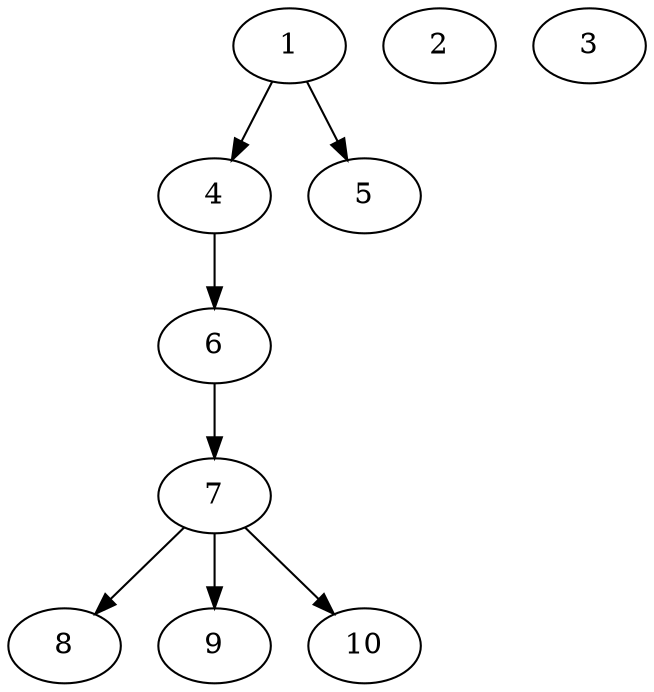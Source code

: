 // DAG automatically generated by daggen at Thu Oct  3 13:58:05 2019
// ./daggen --dot -n 10 --ccr 0.5 --fat 0.5 --regular 0.5 --density 0.6 --mindata 5242880 --maxdata 52428800 
digraph G {
  1 [size="101859328", alpha="0.10", expect_size="50929664"] 
  1 -> 4 [size ="50929664"]
  1 -> 5 [size ="50929664"]
  2 [size="69763072", alpha="0.18", expect_size="34881536"] 
  3 [size="103378944", alpha="0.12", expect_size="51689472"] 
  4 [size="91738112", alpha="0.20", expect_size="45869056"] 
  4 -> 6 [size ="45869056"]
  5 [size="71684096", alpha="0.01", expect_size="35842048"] 
  6 [size="81235968", alpha="0.02", expect_size="40617984"] 
  6 -> 7 [size ="40617984"]
  7 [size="11044864", alpha="0.01", expect_size="5522432"] 
  7 -> 8 [size ="5522432"]
  7 -> 9 [size ="5522432"]
  7 -> 10 [size ="5522432"]
  8 [size="22128640", alpha="0.08", expect_size="11064320"] 
  9 [size="67227648", alpha="0.19", expect_size="33613824"] 
  10 [size="19068928", alpha="0.02", expect_size="9534464"] 
}

